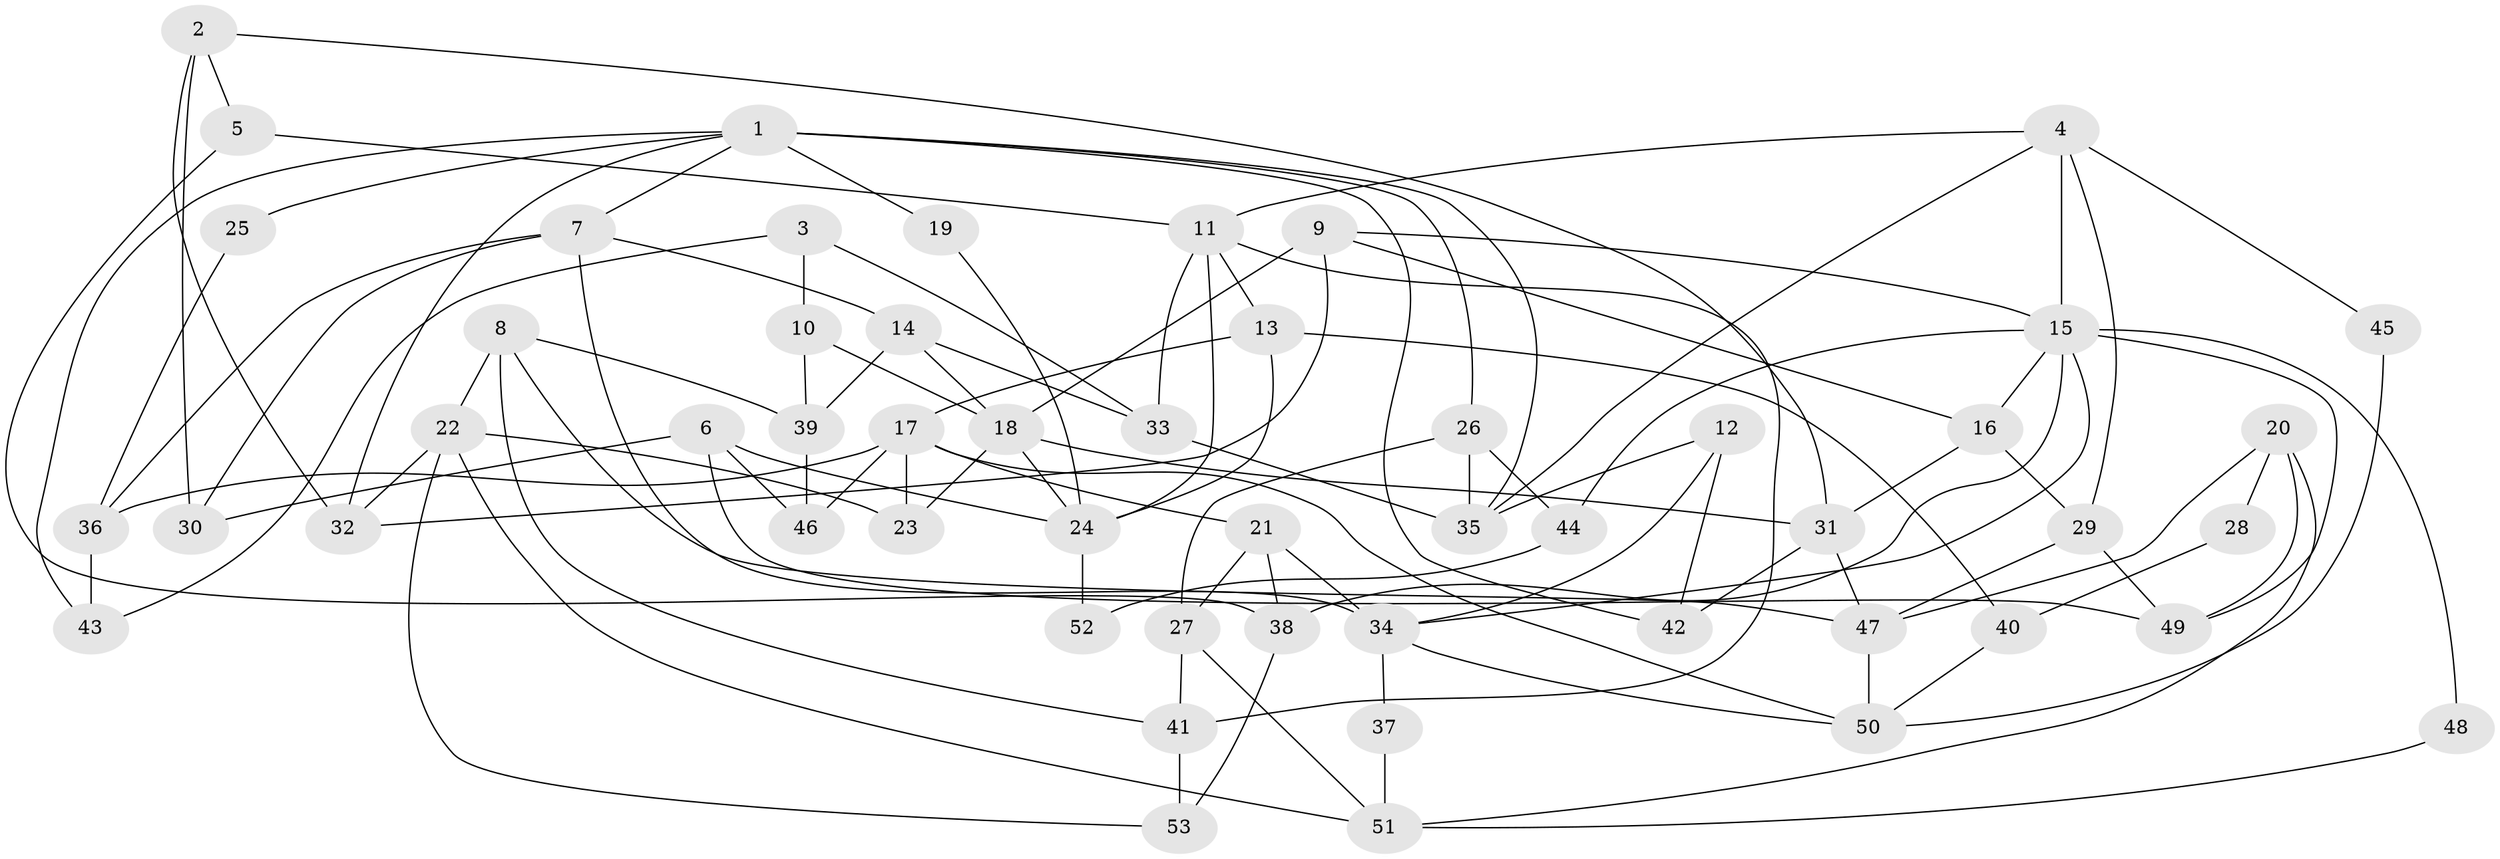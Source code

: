 // Generated by graph-tools (version 1.1) at 2025/11/02/27/25 16:11:24]
// undirected, 53 vertices, 106 edges
graph export_dot {
graph [start="1"]
  node [color=gray90,style=filled];
  1;
  2;
  3;
  4;
  5;
  6;
  7;
  8;
  9;
  10;
  11;
  12;
  13;
  14;
  15;
  16;
  17;
  18;
  19;
  20;
  21;
  22;
  23;
  24;
  25;
  26;
  27;
  28;
  29;
  30;
  31;
  32;
  33;
  34;
  35;
  36;
  37;
  38;
  39;
  40;
  41;
  42;
  43;
  44;
  45;
  46;
  47;
  48;
  49;
  50;
  51;
  52;
  53;
  1 -- 35;
  1 -- 7;
  1 -- 19;
  1 -- 25;
  1 -- 26;
  1 -- 32;
  1 -- 42;
  1 -- 43;
  2 -- 32;
  2 -- 30;
  2 -- 5;
  2 -- 31;
  3 -- 43;
  3 -- 10;
  3 -- 33;
  4 -- 29;
  4 -- 35;
  4 -- 11;
  4 -- 15;
  4 -- 45;
  5 -- 11;
  5 -- 38;
  6 -- 24;
  6 -- 49;
  6 -- 30;
  6 -- 46;
  7 -- 34;
  7 -- 14;
  7 -- 30;
  7 -- 36;
  8 -- 39;
  8 -- 22;
  8 -- 41;
  8 -- 47;
  9 -- 16;
  9 -- 15;
  9 -- 18;
  9 -- 32;
  10 -- 18;
  10 -- 39;
  11 -- 13;
  11 -- 24;
  11 -- 33;
  11 -- 41;
  12 -- 42;
  12 -- 34;
  12 -- 35;
  13 -- 24;
  13 -- 17;
  13 -- 40;
  14 -- 33;
  14 -- 18;
  14 -- 39;
  15 -- 16;
  15 -- 34;
  15 -- 38;
  15 -- 44;
  15 -- 48;
  15 -- 49;
  16 -- 29;
  16 -- 31;
  17 -- 23;
  17 -- 21;
  17 -- 36;
  17 -- 46;
  17 -- 50;
  18 -- 31;
  18 -- 23;
  18 -- 24;
  19 -- 24;
  20 -- 47;
  20 -- 51;
  20 -- 28;
  20 -- 49;
  21 -- 27;
  21 -- 38;
  21 -- 34;
  22 -- 32;
  22 -- 53;
  22 -- 23;
  22 -- 51;
  24 -- 52;
  25 -- 36;
  26 -- 35;
  26 -- 27;
  26 -- 44;
  27 -- 41;
  27 -- 51;
  28 -- 40;
  29 -- 47;
  29 -- 49;
  31 -- 47;
  31 -- 42;
  33 -- 35;
  34 -- 37;
  34 -- 50;
  36 -- 43;
  37 -- 51;
  38 -- 53;
  39 -- 46;
  40 -- 50;
  41 -- 53;
  44 -- 52;
  45 -- 50;
  47 -- 50;
  48 -- 51;
}
